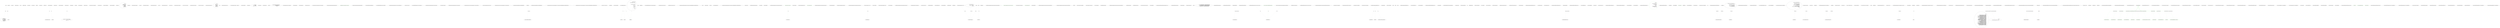 digraph  {
n57 [label="Nancy.Url", span=""];
n0 [cluster="Nancy.Url.Url()", label="Entry Nancy.Url.Url()", span="17-17"];
n1 [cluster="Nancy.Url.Url()", label="this.Scheme = ''http''", span="19-19"];
n2 [cluster="Nancy.Url.Url()", label="this.HostName = String.Empty", span="20-20"];
n3 [cluster="Nancy.Url.Url()", label="this.Port = null", span="21-21"];
n4 [cluster="Nancy.Url.Url()", label="this.BasePath = String.Empty", span="22-22"];
n5 [cluster="Nancy.Url.Url()", label="this.Path = String.Empty", span="23-23"];
n6 [cluster="Nancy.Url.Url()", label="this.Query = String.Empty", span="24-24"];
n7 [cluster="Nancy.Url.Url()", label="Exit Nancy.Url.Url()", span="17-17"];
n8 [cluster="Nancy.Url.ToString()", label="Entry Nancy.Url.ToString()", span="96-96"];
n9 [cluster="Nancy.Url.ToString()", label="return this.Scheme + ''://'' + \r\n                GetHostName(this.HostName) + \r\n                GetPort(this.Port) +\r\n                GetCorrectPath(this.BasePath) +\r\n                GetCorrectPath(this.Path) +\r\n                GetQuery(this.Query);", span="98-103"];
n10 [cluster="Nancy.Url.ToString()", label="Exit Nancy.Url.ToString()", span="96-96"];
n11 [cluster="Nancy.Url.GetHostName(string)", label="Entry Nancy.Url.GetHostName(string)", span="205-205"];
n12 [cluster="Nancy.Url.GetPort(int?)", label="Entry Nancy.Url.GetPort(int?)", span="198-198"];
n13 [cluster="Nancy.Url.GetCorrectPath(string)", label="Entry Nancy.Url.GetCorrectPath(string)", span="193-193"];
n14 [cluster="Nancy.Url.GetQuery(string)", label="Entry Nancy.Url.GetQuery(string)", span="106-106"];
n15 [cluster="Nancy.Url.GetQuery(string)", label="string.IsNullOrEmpty(query)", span="108-108"];
n17 [cluster="Nancy.Url.GetQuery(string)", label="return query.StartsWith(''?'', StringComparison.OrdinalIgnoreCase) ?\r\n                query :\r\n                string.Concat(''?'', query);", span="113-115"];
n16 [cluster="Nancy.Url.GetQuery(string)", label="return string.Empty;", span="110-110"];
n19 [cluster="string.IsNullOrEmpty(string)", label="Entry string.IsNullOrEmpty(string)", span="0-0"];
n18 [cluster="Nancy.Url.GetQuery(string)", label="Exit Nancy.Url.GetQuery(string)", span="106-106"];
n20 [cluster="string.StartsWith(string, System.StringComparison)", label="Entry string.StartsWith(string, System.StringComparison)", span="0-0"];
n21 [cluster="string.Concat(string, string)", label="Entry string.Concat(string, string)", span="0-0"];
n22 [cluster="Nancy.Url.System.ICloneable.Clone()", label="Entry Nancy.Url.System.ICloneable.Clone()", span="122-122"];
n23 [cluster="Nancy.Url.System.ICloneable.Clone()", label="return Clone();", span="124-124"];
n24 [cluster="Nancy.Url.System.ICloneable.Clone()", label="Exit Nancy.Url.System.ICloneable.Clone()", span="122-122"];
n25 [cluster="Nancy.Url.Clone()", label="Entry Nancy.Url.Clone()", span="131-131"];
n26 [cluster="Nancy.Url.Clone()", label="return new Url\r\n                       {\r\n                           BasePath = this.BasePath,\r\n                           HostName = this.HostName,\r\n                           Port = this.Port,\r\n                           Query = this.Query,\r\n                           Path = this.Path,\r\n                           Scheme = this.Scheme\r\n                       };", span="133-141"];
n27 [cluster="Nancy.Url.Clone()", label="Exit Nancy.Url.Clone()", span="131-131"];
n28 [cluster="Nancy.Url.implicit operator string(Nancy.Url)", label="Entry Nancy.Url.implicit operator string(Nancy.Url)", span="149-149"];
n29 [cluster="Nancy.Url.implicit operator string(Nancy.Url)", label="return url.ToString();", span="151-151"];
n30 [cluster="Nancy.Url.implicit operator string(Nancy.Url)", label="Exit Nancy.Url.implicit operator string(Nancy.Url)", span="149-149"];
n31 [cluster="Nancy.Url.implicit operator Nancy.Url(string)", label="Entry Nancy.Url.implicit operator Nancy.Url(string)", span="159-159"];
n32 [cluster="Nancy.Url.implicit operator Nancy.Url(string)", label="return new Uri(url);", span="161-161"];
n33 [cluster="Nancy.Url.implicit operator Nancy.Url(string)", label="Exit Nancy.Url.implicit operator Nancy.Url(string)", span="159-159"];
n34 [cluster="System.Uri.Uri(string)", label="Entry System.Uri.Uri(string)", span="0-0"];
n35 [cluster="Nancy.Url.implicit operator System.Uri(Nancy.Url)", label="Entry Nancy.Url.implicit operator System.Uri(Nancy.Url)", span="169-169"];
n36 [cluster="Nancy.Url.implicit operator System.Uri(Nancy.Url)", label="return new Uri(url.ToString(), UriKind.Absolute);", span="171-171"];
n37 [cluster="Nancy.Url.implicit operator System.Uri(Nancy.Url)", label="Exit Nancy.Url.implicit operator System.Uri(Nancy.Url)", span="169-169"];
n38 [cluster="System.Uri.Uri(string, System.UriKind)", label="Entry System.Uri.Uri(string, System.UriKind)", span="0-0"];
n39 [cluster="Nancy.Url.implicit operator Nancy.Url(System.Uri)", label="Entry Nancy.Url.implicit operator Nancy.Url(System.Uri)", span="179-179"];
n40 [cluster="Nancy.Url.implicit operator Nancy.Url(System.Uri)", label="var url = new Url\r\n            {\r\n                HostName = uri.Host,\r\n                Path = uri.LocalPath,\r\n                Port = uri.Port,\r\n                Query = uri.Query,\r\n                Scheme = uri.Scheme\r\n            }", span="181-188"];
n41 [cluster="Nancy.Url.implicit operator Nancy.Url(System.Uri)", label="return url;", span="190-190"];
n42 [cluster="Nancy.Url.implicit operator Nancy.Url(System.Uri)", label="Exit Nancy.Url.implicit operator Nancy.Url(System.Uri)", span="179-179"];
n43 [cluster="Nancy.Url.GetCorrectPath(string)", label="return (string.IsNullOrEmpty(path) || path.Equals(''/'')) ? string.Empty : path;", span="195-195"];
n44 [cluster="Nancy.Url.GetCorrectPath(string)", label="Exit Nancy.Url.GetCorrectPath(string)", span="193-193"];
n45 [cluster="string.Equals(string)", label="Entry string.Equals(string)", span="0-0"];
n46 [cluster="Nancy.Url.GetPort(int?)", label="return (!port.HasValue) ?\r\n                string.Empty : \r\n                string.Concat('':'', port.Value);", span="200-202"];
n47 [cluster="Nancy.Url.GetPort(int?)", label="Exit Nancy.Url.GetPort(int?)", span="198-198"];
n48 [cluster="string.Concat(object, object)", label="Entry string.Concat(object, object)", span="0-0"];
n49 [cluster="Nancy.Url.GetHostName(string)", label="IPAddress address", span="207-207"];
n50 [cluster="Nancy.Url.GetHostName(string)", label="IPAddress.TryParse(hostName, out address)", span="209-209"];
n52 [cluster="Nancy.Url.GetHostName(string)", label="return hostName;", span="217-217"];
n51 [cluster="Nancy.Url.GetHostName(string)", label="return (address.AddressFamily == AddressFamily.InterNetworkV6)\r\n                           ? string.Concat(''['', address.ToString(), '']'')\r\n                           : address.ToString();", span="211-213"];
n54 [cluster="System.Net.IPAddress.TryParse(string, out System.Net.IPAddress)", label="Entry System.Net.IPAddress.TryParse(string, out System.Net.IPAddress)", span="0-0"];
n53 [cluster="Nancy.Url.GetHostName(string)", label="Exit Nancy.Url.GetHostName(string)", span="205-205"];
n55 [cluster="System.Net.IPAddress.ToString()", label="Entry System.Net.IPAddress.ToString()", span="0-0"];
n56 [cluster="string.Concat(string, string, string)", label="Entry string.Concat(string, string, string)", span="0-0"];
m0_3 [cluster="System.Collections.Concurrent.ConcurrentDictionary<TKey, TValue>.ConcurrentDictionary()", file="BrowserResponseExtensionsTests.cs", label="Entry System.Collections.Concurrent.ConcurrentDictionary<TKey, TValue>.ConcurrentDictionary()", span="0-0"];
m0_0 [cluster="Nancy.Conventions.StaticContentConventionBuilder.StaticContentConventionBuilder()", file="BrowserResponseExtensionsTests.cs", label="Entry Nancy.Conventions.StaticContentConventionBuilder.StaticContentConventionBuilder()", span="19-19"];
m0_1 [cluster="Nancy.Conventions.StaticContentConventionBuilder.StaticContentConventionBuilder()", color=green, community=0, file="BrowserResponseExtensionsTests.cs", label="ResponseFactoryCache = new ConcurrentDictionary<string, Func<Response>>()", prediction=0, span="21-21"];
m0_2 [cluster="Nancy.Conventions.StaticContentConventionBuilder.StaticContentConventionBuilder()", file="BrowserResponseExtensionsTests.cs", label="Exit Nancy.Conventions.StaticContentConventionBuilder.StaticContentConventionBuilder()", span="19-19"];
m1_6 [cluster="System.ArgumentNullException.ArgumentNullException(string)", file="ConfigurableBootstrapper.cs", label="Entry System.ArgumentNullException.ArgumentNullException(string)", span="0-0"];
m1_33 [cluster="System.Threading.Tasks.TaskCompletionSource<TResult>.SetResult(TResult)", file="ConfigurableBootstrapper.cs", label="Entry System.Threading.Tasks.TaskCompletionSource<TResult>.SetResult(TResult)", span="0-0"];
m1_20 [cluster="Nancy.Routing.RouteDescription.RouteDescription(string, string, System.Func<Nancy.NancyContext, bool>)", file="ConfigurableBootstrapper.cs", label="Entry Nancy.Routing.RouteDescription.RouteDescription(string, string, System.Func<Nancy.NancyContext, bool>)", span="16-16"];
m1_32 [cluster="System.Func<T, TResult>.Invoke(T)", file="ConfigurableBootstrapper.cs", label="Entry System.Func<T, TResult>.Invoke(T)", span="0-0"];
m1_31 [cluster="System.Threading.Tasks.TaskCompletionSource<TResult>.TaskCompletionSource()", file="ConfigurableBootstrapper.cs", label="Entry System.Threading.Tasks.TaskCompletionSource<TResult>.TaskCompletionSource()", span="0-0"];
m1_13 [cluster="Nancy.Routing.Route.FromSync(Nancy.Routing.RouteDescription, System.Func<dynamic, dynamic>)", file="ConfigurableBootstrapper.cs", label="Entry Nancy.Routing.Route.FromSync(Nancy.Routing.RouteDescription, System.Func<dynamic, dynamic>)", span="68-68"];
m1_14 [cluster="Nancy.Routing.Route.FromSync(Nancy.Routing.RouteDescription, System.Func<dynamic, dynamic>)", file="ConfigurableBootstrapper.cs", label="return new Route(description, Wrap(syncFunc));", span="70-70"];
m1_15 [cluster="Nancy.Routing.Route.FromSync(Nancy.Routing.RouteDescription, System.Func<dynamic, dynamic>)", file="ConfigurableBootstrapper.cs", label="Exit Nancy.Routing.Route.FromSync(Nancy.Routing.RouteDescription, System.Func<dynamic, dynamic>)", span="68-68"];
m1_17 [cluster="Nancy.Routing.Route.FromSync(string, string, System.Func<Nancy.NancyContext, bool>, System.Func<dynamic, dynamic>)", file="ConfigurableBootstrapper.cs", label="Entry Nancy.Routing.Route.FromSync(string, string, System.Func<Nancy.NancyContext, bool>, System.Func<dynamic, dynamic>)", span="81-81"];
m1_18 [cluster="Nancy.Routing.Route.FromSync(string, string, System.Func<Nancy.NancyContext, bool>, System.Func<dynamic, dynamic>)", file="ConfigurableBootstrapper.cs", label="return FromSync(new RouteDescription(method, path, condition), syncFunc);", span="83-83"];
m1_19 [cluster="Nancy.Routing.Route.FromSync(string, string, System.Func<Nancy.NancyContext, bool>, System.Func<dynamic, dynamic>)", file="ConfigurableBootstrapper.cs", label="Exit Nancy.Routing.Route.FromSync(string, string, System.Func<Nancy.NancyContext, bool>, System.Func<dynamic, dynamic>)", span="81-81"];
m1_9 [cluster="Nancy.Routing.Route.Invoke(Nancy.DynamicDictionary, System.Threading.CancellationToken)", file="ConfigurableBootstrapper.cs", label="Entry Nancy.Routing.Route.Invoke(Nancy.DynamicDictionary, System.Threading.CancellationToken)", span="57-57"];
m1_10 [cluster="Nancy.Routing.Route.Invoke(Nancy.DynamicDictionary, System.Threading.CancellationToken)", file="ConfigurableBootstrapper.cs", label="return this.Action.Invoke(parameters, cancellationToken);", span="59-59"];
m1_11 [cluster="Nancy.Routing.Route.Invoke(Nancy.DynamicDictionary, System.Threading.CancellationToken)", file="ConfigurableBootstrapper.cs", label="Exit Nancy.Routing.Route.Invoke(Nancy.DynamicDictionary, System.Threading.CancellationToken)", span="57-57"];
m1_7 [cluster="Nancy.Routing.Route.Route(string, string, System.Func<Nancy.NancyContext, bool>, System.Func<dynamic, System.Threading.CancellationToken, System.Threading.Tasks.Task<dynamic>>)", file="ConfigurableBootstrapper.cs", label="Entry Nancy.Routing.Route.Route(string, string, System.Func<Nancy.NancyContext, bool>, System.Func<dynamic, System.Threading.CancellationToken, System.Threading.Tasks.Task<dynamic>>)", span="34-34"];
m1_8 [cluster="Nancy.Routing.Route.Route(string, string, System.Func<Nancy.NancyContext, bool>, System.Func<dynamic, System.Threading.CancellationToken, System.Threading.Tasks.Task<dynamic>>)", file="ConfigurableBootstrapper.cs", label="Exit Nancy.Routing.Route.Route(string, string, System.Func<Nancy.NancyContext, bool>, System.Func<dynamic, System.Threading.CancellationToken, System.Threading.Tasks.Task<dynamic>>)", span="34-34"];
m1_12 [cluster="System.Func<T1, T2, TResult>.Invoke(T1, T2)", file="ConfigurableBootstrapper.cs", label="Entry System.Func<T1, T2, TResult>.Invoke(T1, T2)", span="0-0"];
m1_23 [cluster="lambda expression", file="ConfigurableBootstrapper.cs", label="Entry lambda expression", span="93-109"];
m1_25 [cluster="lambda expression", file="ConfigurableBootstrapper.cs", label="var result = syncFunc.Invoke(parameters)", span="99-99"];
m1_28 [cluster="lambda expression", file="ConfigurableBootstrapper.cs", label="tcs.SetException(e)", span="105-105"];
m1_24 [cluster="lambda expression", file="ConfigurableBootstrapper.cs", label="var tcs = new TaskCompletionSource<dynamic>()", span="95-95"];
m1_26 [cluster="lambda expression", file="ConfigurableBootstrapper.cs", label="tcs.SetResult(result)", span="101-101"];
m1_29 [cluster="lambda expression", file="ConfigurableBootstrapper.cs", label="return tcs.Task;", span="108-108"];
m1_27 [cluster="lambda expression", file="ConfigurableBootstrapper.cs", label=Exception, span="103-103"];
m1_30 [cluster="lambda expression", file="ConfigurableBootstrapper.cs", label="Exit lambda expression", span="93-109"];
m1_34 [cluster="System.Threading.Tasks.TaskCompletionSource<TResult>.SetException(System.Exception)", file="ConfigurableBootstrapper.cs", label="Entry System.Threading.Tasks.TaskCompletionSource<TResult>.SetException(System.Exception)", span="0-0"];
m1_16 [cluster="Nancy.Routing.Route.Wrap(System.Func<object, object>)", file="ConfigurableBootstrapper.cs", label="Entry Nancy.Routing.Route.Wrap(System.Func<object, object>)", span="91-91"];
m1_21 [cluster="Nancy.Routing.Route.Wrap(System.Func<object, object>)", file="ConfigurableBootstrapper.cs", label="return (parameters, context) =>\r\n                {\r\n                    var tcs = new TaskCompletionSource<dynamic>();\r\n\r\n                    try\r\n                    {\r\n                        var result = syncFunc.Invoke(parameters);\r\n\r\n                        tcs.SetResult(result);\r\n                    }\r\n                    catch (Exception e)\r\n                    {\r\n                        tcs.SetException(e);\r\n                    }\r\n\r\n                    return tcs.Task;\r\n                };", span="93-109"];
m1_22 [cluster="Nancy.Routing.Route.Wrap(System.Func<object, object>)", file="ConfigurableBootstrapper.cs", label="Exit Nancy.Routing.Route.Wrap(System.Func<object, object>)", span="91-91"];
m1_0 [cluster="Nancy.Routing.Route.Route(Nancy.Routing.RouteDescription, System.Func<dynamic, System.Threading.CancellationToken, System.Threading.Tasks.Task<dynamic>>)", file="ConfigurableBootstrapper.cs", label="Entry Nancy.Routing.Route.Route(Nancy.Routing.RouteDescription, System.Func<dynamic, System.Threading.CancellationToken, System.Threading.Tasks.Task<dynamic>>)", span="16-16"];
m1_1 [cluster="Nancy.Routing.Route.Route(Nancy.Routing.RouteDescription, System.Func<dynamic, System.Threading.CancellationToken, System.Threading.Tasks.Task<dynamic>>)", file="ConfigurableBootstrapper.cs", label="action == null", span="18-18"];
m1_3 [cluster="Nancy.Routing.Route.Route(Nancy.Routing.RouteDescription, System.Func<dynamic, System.Threading.CancellationToken, System.Threading.Tasks.Task<dynamic>>)", file="ConfigurableBootstrapper.cs", label="this.Description = description", span="23-23"];
m1_4 [cluster="Nancy.Routing.Route.Route(Nancy.Routing.RouteDescription, System.Func<dynamic, System.Threading.CancellationToken, System.Threading.Tasks.Task<dynamic>>)", file="ConfigurableBootstrapper.cs", label="this.Action = action", span="24-24"];
m1_2 [cluster="Nancy.Routing.Route.Route(Nancy.Routing.RouteDescription, System.Func<dynamic, System.Threading.CancellationToken, System.Threading.Tasks.Task<dynamic>>)", file="ConfigurableBootstrapper.cs", label="throw new ArgumentNullException(''action'');", span="20-20"];
m1_5 [cluster="Nancy.Routing.Route.Route(Nancy.Routing.RouteDescription, System.Func<dynamic, System.Threading.CancellationToken, System.Threading.Tasks.Task<dynamic>>)", file="ConfigurableBootstrapper.cs", label="Exit Nancy.Routing.Route.Route(Nancy.Routing.RouteDescription, System.Func<dynamic, System.Threading.CancellationToken, System.Threading.Tasks.Task<dynamic>>)", span="16-16"];
m1_35 [file="ConfigurableBootstrapper.cs", label="Nancy.Routing.Route", span=""];
m1_36 [file="ConfigurableBootstrapper.cs", label="System.Func<object, object>", span=""];
m2_7 [cluster="Nancy.Testing.DocumentWrapper.DocumentWrapper(string)", file="ContextExtensionsTests.cs", label="Entry Nancy.Testing.DocumentWrapper.DocumentWrapper(string)", span="47-47"];
m2_24 [cluster="bool.ShouldBeTrue()", file="ContextExtensionsTests.cs", label="Entry bool.ShouldBeTrue()", span="70-70"];
m2_46 [cluster="object.ShouldEqual(object)", file="ContextExtensionsTests.cs", label="Entry object.ShouldEqual(object)", span="80-80"];
m2_30 [cluster="Nancy.Testing.Tests.ContextExtensionsTests.Should_use_jsonresponse_from_context_if_it_is_present()", file="ContextExtensionsTests.cs", label="Entry Nancy.Testing.Tests.ContextExtensionsTests.Should_use_jsonresponse_from_context_if_it_is_present()", span="48-48"];
m2_31 [cluster="Nancy.Testing.Tests.ContextExtensionsTests.Should_use_jsonresponse_from_context_if_it_is_present()", color=green, community=0, file="ContextExtensionsTests.cs", label="var model = new JsonModel() { Dummy = ''Data'' }", prediction=1, span="50-50"];
m2_32 [cluster="Nancy.Testing.Tests.ContextExtensionsTests.Should_use_jsonresponse_from_context_if_it_is_present()", file="ContextExtensionsTests.cs", label="var context = new NancyContext()", span="51-51"];
m2_33 [cluster="Nancy.Testing.Tests.ContextExtensionsTests.Should_use_jsonresponse_from_context_if_it_is_present()", file="ContextExtensionsTests.cs", label="context.Items[''@@@@JSONRESPONSE@@@@''] = model", span="52-52"];
m2_35 [cluster="Nancy.Testing.Tests.ContextExtensionsTests.Should_use_jsonresponse_from_context_if_it_is_present()", file="ContextExtensionsTests.cs", label="result.ShouldBeSameAs(model)", span="56-56"];
m2_34 [cluster="Nancy.Testing.Tests.ContextExtensionsTests.Should_use_jsonresponse_from_context_if_it_is_present()", color=green, community=0, file="ContextExtensionsTests.cs", label="var result = context.JsonBody<JsonModel>()", prediction=2, span="54-54"];
m2_36 [cluster="Nancy.Testing.Tests.ContextExtensionsTests.Should_use_jsonresponse_from_context_if_it_is_present()", file="ContextExtensionsTests.cs", label="Exit Nancy.Testing.Tests.ContextExtensionsTests.Should_use_jsonresponse_from_context_if_it_is_present()", span="48-48"];
m2_21 [cluster="System.Text.Encoding.GetBytes(string)", file="ContextExtensionsTests.cs", label="Entry System.Text.Encoding.GetBytes(string)", span="0-0"];
m2_37 [cluster="Nancy.Testing.Tests.ContextExtensionsTests.JsonModel.JsonModel()", file="ContextExtensionsTests.cs", label="Entry Nancy.Testing.Tests.ContextExtensionsTests.JsonModel.JsonModel()", span="42-42"];
m2_0 [cluster="Nancy.Testing.Tests.ContextExtensionsTests.Should_use_documentwrapper_from_context_if_it_is_present()", file="ContextExtensionsTests.cs", label="Entry Nancy.Testing.Tests.ContextExtensionsTests.Should_use_documentwrapper_from_context_if_it_is_present()", span="12-12"];
m2_1 [cluster="Nancy.Testing.Tests.ContextExtensionsTests.Should_use_documentwrapper_from_context_if_it_is_present()", file="ContextExtensionsTests.cs", label="var wrapper = new DocumentWrapper(''<html></html>'')", span="14-14"];
m2_2 [cluster="Nancy.Testing.Tests.ContextExtensionsTests.Should_use_documentwrapper_from_context_if_it_is_present()", file="ContextExtensionsTests.cs", label="var context = new NancyContext()", span="15-15"];
m2_3 [cluster="Nancy.Testing.Tests.ContextExtensionsTests.Should_use_documentwrapper_from_context_if_it_is_present()", file="ContextExtensionsTests.cs", label="context.Items[''@@@@DOCUMENT_WRAPPER@@@@''] = wrapper", span="16-16"];
m2_5 [cluster="Nancy.Testing.Tests.ContextExtensionsTests.Should_use_documentwrapper_from_context_if_it_is_present()", file="ContextExtensionsTests.cs", label="result.ShouldBeSameAs(wrapper)", span="20-20"];
m2_4 [cluster="Nancy.Testing.Tests.ContextExtensionsTests.Should_use_documentwrapper_from_context_if_it_is_present()", file="ContextExtensionsTests.cs", label="var result = context.DocumentBody()", span="18-18"];
m2_6 [cluster="Nancy.Testing.Tests.ContextExtensionsTests.Should_use_documentwrapper_from_context_if_it_is_present()", file="ContextExtensionsTests.cs", label="Exit Nancy.Testing.Tests.ContextExtensionsTests.Should_use_documentwrapper_from_context_if_it_is_present()", span="12-12"];
m2_45 [cluster="Nancy.Responses.JsonResponse<TModel>.JsonResponse(TModel)", file="ContextExtensionsTests.cs", label="Entry Nancy.Responses.JsonResponse<TModel>.JsonResponse(TModel)", span="8-8"];
m2_29 [cluster="System.IO.Stream.Write(byte[], int, int)", file="ContextExtensionsTests.cs", label="Entry System.IO.Stream.Write(byte[], int, int)", span="0-0"];
m2_8 [cluster="Nancy.NancyContext.NancyContext()", file="ContextExtensionsTests.cs", label="Entry Nancy.NancyContext.NancyContext()", span="16-16"];
m2_23 [cluster="object.ShouldBeOfType(System.Type)", file="ContextExtensionsTests.cs", label="Entry object.ShouldBeOfType(System.Type)", span="140-140"];
m2_10 [cluster="object.ShouldBeSameAs(object)", file="ContextExtensionsTests.cs", label="Entry object.ShouldBeSameAs(object)", span="115-115"];
m2_22 [cluster="Nancy.Response.Response()", file="ContextExtensionsTests.cs", label="Entry Nancy.Response.Response()", span="15-15"];
m2_25 [cluster="lambda expression", file="ContextExtensionsTests.cs", label="Entry lambda expression", span="28-32"];
m2_26 [cluster="lambda expression", file="ContextExtensionsTests.cs", label="s.Write(bodyBytes, 0, bodyBytes.Length)", span="30-30"];
m2_27 [cluster="lambda expression", file="ContextExtensionsTests.cs", label="called = true", span="31-31"];
m2_28 [cluster="lambda expression", file="ContextExtensionsTests.cs", label="Exit lambda expression", span="28-32"];
m2_39 [cluster="Nancy.Testing.Tests.ContextExtensionsTests.Should_create_new_wrapper_from_json_response_if_not_already_present()", file="ContextExtensionsTests.cs", label="Entry Nancy.Testing.Tests.ContextExtensionsTests.Should_create_new_wrapper_from_json_response_if_not_already_present()", span="60-60"];
m2_40 [cluster="Nancy.Testing.Tests.ContextExtensionsTests.Should_create_new_wrapper_from_json_response_if_not_already_present()", color=green, community=0, file="ContextExtensionsTests.cs", label="var response = new JsonResponse<JsonModel>(new JsonModel() { Dummy = ''Data'' })", prediction=3, span="62-62"];
m2_41 [cluster="Nancy.Testing.Tests.ContextExtensionsTests.Should_create_new_wrapper_from_json_response_if_not_already_present()", file="ContextExtensionsTests.cs", label="var context = new NancyContext() { Response = response }", span="63-63"];
m2_42 [cluster="Nancy.Testing.Tests.ContextExtensionsTests.Should_create_new_wrapper_from_json_response_if_not_already_present()", color=green, community=0, file="ContextExtensionsTests.cs", label="var result = context.JsonBody<JsonModel>()", prediction=4, span="65-65"];
m2_43 [cluster="Nancy.Testing.Tests.ContextExtensionsTests.Should_create_new_wrapper_from_json_response_if_not_already_present()", file="ContextExtensionsTests.cs", label="result.Dummy.ShouldEqual(''Data'')", span="67-67"];
m2_44 [cluster="Nancy.Testing.Tests.ContextExtensionsTests.Should_create_new_wrapper_from_json_response_if_not_already_present()", file="ContextExtensionsTests.cs", label="Exit Nancy.Testing.Tests.ContextExtensionsTests.Should_create_new_wrapper_from_json_response_if_not_already_present()", span="60-60"];
m2_11 [cluster="Nancy.Testing.Tests.ContextExtensionsTests.Should_create_new_wrapper_from_html_response_if_not_already_present()", file="ContextExtensionsTests.cs", label="Entry Nancy.Testing.Tests.ContextExtensionsTests.Should_create_new_wrapper_from_html_response_if_not_already_present()", span="24-24"];
m2_12 [cluster="Nancy.Testing.Tests.ContextExtensionsTests.Should_create_new_wrapper_from_html_response_if_not_already_present()", file="ContextExtensionsTests.cs", label="var called = false", span="26-26"];
m2_13 [cluster="Nancy.Testing.Tests.ContextExtensionsTests.Should_create_new_wrapper_from_html_response_if_not_already_present()", file="ContextExtensionsTests.cs", label="var bodyBytes = Encoding.ASCII.GetBytes(''<html></html>'')", span="27-27"];
m2_14 [cluster="Nancy.Testing.Tests.ContextExtensionsTests.Should_create_new_wrapper_from_html_response_if_not_already_present()", file="ContextExtensionsTests.cs", label="Action<Stream> bodyDelegate = (s) =>\r\n			{\r\n				s.Write(bodyBytes, 0, bodyBytes.Length);\r\n				called = true;\r\n			}", span="28-32"];
m2_15 [cluster="Nancy.Testing.Tests.ContextExtensionsTests.Should_create_new_wrapper_from_html_response_if_not_already_present()", file="ContextExtensionsTests.cs", label="var response = new Response { Contents = bodyDelegate }", span="33-33"];
m2_16 [cluster="Nancy.Testing.Tests.ContextExtensionsTests.Should_create_new_wrapper_from_html_response_if_not_already_present()", file="ContextExtensionsTests.cs", label="var context = new NancyContext() { Response = response }", span="34-34"];
m2_17 [cluster="Nancy.Testing.Tests.ContextExtensionsTests.Should_create_new_wrapper_from_html_response_if_not_already_present()", file="ContextExtensionsTests.cs", label="var result = context.DocumentBody()", span="36-36"];
m2_18 [cluster="Nancy.Testing.Tests.ContextExtensionsTests.Should_create_new_wrapper_from_html_response_if_not_already_present()", file="ContextExtensionsTests.cs", label="result.ShouldBeOfType(typeof(DocumentWrapper))", span="38-38"];
m2_19 [cluster="Nancy.Testing.Tests.ContextExtensionsTests.Should_create_new_wrapper_from_html_response_if_not_already_present()", file="ContextExtensionsTests.cs", label="called.ShouldBeTrue()", span="39-39"];
m2_20 [cluster="Nancy.Testing.Tests.ContextExtensionsTests.Should_create_new_wrapper_from_html_response_if_not_already_present()", file="ContextExtensionsTests.cs", label="Exit Nancy.Testing.Tests.ContextExtensionsTests.Should_create_new_wrapper_from_html_response_if_not_already_present()", span="24-24"];
m2_9 [cluster="Nancy.NancyContext.DocumentBody()", file="ContextExtensionsTests.cs", label="Entry Nancy.NancyContext.DocumentBody()", span="34-34"];
m2_38 [cluster="Nancy.NancyContext.JsonBody<TModel>()", file="ContextExtensionsTests.cs", label="Entry Nancy.NancyContext.JsonBody<TModel>()", span="47-47"];
m2_47 [file="ContextExtensionsTests.cs", label=bodyBytes, span=""];
m3_10 [cluster="System.IO.StreamWriter.StreamWriter(System.IO.Stream)", file="DefaultJsonSerializer.cs", label="Entry System.IO.StreamWriter.StreamWriter(System.IO.Stream)", span="0-0"];
m3_20 [cluster="string.Split(params char[])", file="DefaultJsonSerializer.cs", label="Entry string.Split(params char[])", span="0-0"];
m3_11 [cluster="Nancy.Json.JavaScriptSerializer.JavaScriptSerializer(Nancy.Json.JavaScriptTypeResolver, bool, int, int)", file="DefaultJsonSerializer.cs", label="Entry Nancy.Json.JavaScriptSerializer.JavaScriptSerializer(Nancy.Json.JavaScriptTypeResolver, bool, int, int)", span="74-74"];
m3_3 [cluster="Nancy.Responses.DefaultJsonSerializer.IsJsonType(string)", file="DefaultJsonSerializer.cs", label="Entry Nancy.Responses.DefaultJsonSerializer.IsJsonType(string)", span="47-47"];
m3_14 [cluster="Nancy.Responses.DefaultJsonSerializer.IsJsonType(string)", file="DefaultJsonSerializer.cs", label="string.IsNullOrEmpty(contentType)", span="49-49"];
m3_16 [cluster="Nancy.Responses.DefaultJsonSerializer.IsJsonType(string)", file="DefaultJsonSerializer.cs", label="var contentMimeType = contentType.Split(';')[0]", span="54-54"];
m3_15 [cluster="Nancy.Responses.DefaultJsonSerializer.IsJsonType(string)", file="DefaultJsonSerializer.cs", label="return false;", span="51-51"];
m3_17 [cluster="Nancy.Responses.DefaultJsonSerializer.IsJsonType(string)", file="DefaultJsonSerializer.cs", label="return contentMimeType.Equals(''application/json'', StringComparison.InvariantCultureIgnoreCase) ||\r\n                   contentMimeType.Equals(''text/json'', StringComparison.InvariantCultureIgnoreCase) ||\r\n                  (contentMimeType.StartsWith(''application/vnd'', StringComparison.InvariantCultureIgnoreCase) &&\r\n                   contentMimeType.EndsWith(''+json'', StringComparison.InvariantCultureIgnoreCase));", span="56-59"];
m3_18 [cluster="Nancy.Responses.DefaultJsonSerializer.IsJsonType(string)", file="DefaultJsonSerializer.cs", label="Exit Nancy.Responses.DefaultJsonSerializer.IsJsonType(string)", span="47-47"];
m3_0 [cluster="Nancy.Responses.DefaultJsonSerializer.CanSerialize(string)", file="DefaultJsonSerializer.cs", label="Entry Nancy.Responses.DefaultJsonSerializer.CanSerialize(string)", span="13-13"];
m3_1 [cluster="Nancy.Responses.DefaultJsonSerializer.CanSerialize(string)", file="DefaultJsonSerializer.cs", label="return this.IsJsonType(contentType);", span="15-15"];
m3_2 [cluster="Nancy.Responses.DefaultJsonSerializer.CanSerialize(string)", file="DefaultJsonSerializer.cs", label="Exit Nancy.Responses.DefaultJsonSerializer.CanSerialize(string)", span="13-13"];
m3_4 [cluster="Nancy.Responses.DefaultJsonSerializer.Serialize<TModel>(string, TModel, System.IO.Stream)", file="DefaultJsonSerializer.cs", label="Entry Nancy.Responses.DefaultJsonSerializer.Serialize<TModel>(string, TModel, System.IO.Stream)", span="25-25"];
m3_5 [cluster="Nancy.Responses.DefaultJsonSerializer.Serialize<TModel>(string, TModel, System.IO.Stream)", color=green, community=0, file="DefaultJsonSerializer.cs", label="var writer = new StreamWriter(new UnclosableStreamWrapper(outputStream))", prediction=5, span="29-29"];
m3_8 [cluster="Nancy.Responses.DefaultJsonSerializer.Serialize<TModel>(string, TModel, System.IO.Stream)", file="DefaultJsonSerializer.cs", label="serializer.Serialize(model, writer)", span="33-33"];
m3_6 [cluster="Nancy.Responses.DefaultJsonSerializer.Serialize<TModel>(string, TModel, System.IO.Stream)", file="DefaultJsonSerializer.cs", label="var serializer = new JavaScriptSerializer(null, false, JsonSettings.MaxJsonLength, JsonSettings.MaxRecursions)", span="29-29"];
m3_7 [cluster="Nancy.Responses.DefaultJsonSerializer.Serialize<TModel>(string, TModel, System.IO.Stream)", file="DefaultJsonSerializer.cs", label="serializer.RegisterConverters(JsonSettings.Converters)", span="31-31"];
m3_9 [cluster="Nancy.Responses.DefaultJsonSerializer.Serialize<TModel>(string, TModel, System.IO.Stream)", file="DefaultJsonSerializer.cs", label="Exit Nancy.Responses.DefaultJsonSerializer.Serialize<TModel>(string, TModel, System.IO.Stream)", span="25-25"];
m3_12 [cluster="Nancy.Json.JavaScriptSerializer.RegisterConverters(System.Collections.Generic.IEnumerable<Nancy.Json.JavaScriptConverter>)", file="DefaultJsonSerializer.cs", label="Entry Nancy.Json.JavaScriptSerializer.RegisterConverters(System.Collections.Generic.IEnumerable<Nancy.Json.JavaScriptConverter>)", span="429-429"];
m3_23 [cluster="string.EndsWith(string, System.StringComparison)", file="DefaultJsonSerializer.cs", label="Entry string.EndsWith(string, System.StringComparison)", span="0-0"];
m3_13 [cluster="Nancy.Json.JavaScriptSerializer.Serialize(object, System.IO.TextWriter)", file="DefaultJsonSerializer.cs", label="Entry Nancy.Json.JavaScriptSerializer.Serialize(object, System.IO.TextWriter)", span="465-465"];
m3_21 [cluster="string.Equals(string, System.StringComparison)", file="DefaultJsonSerializer.cs", label="Entry string.Equals(string, System.StringComparison)", span="0-0"];
m3_22 [cluster="string.StartsWith(string, System.StringComparison)", file="DefaultJsonSerializer.cs", label="Entry string.StartsWith(string, System.StringComparison)", span="0-0"];
m3_24 [file="DefaultJsonSerializer.cs", label="Nancy.Responses.DefaultJsonSerializer", span=""];
m4_20 [cluster="Nancy.Responses.GenericFileResponse.IsSafeFilePath(string, string)", file="GenericFileResponse.cs", label="Entry Nancy.Responses.GenericFileResponse.IsSafeFilePath(string, string)", span="58-58"];
m4_21 [cluster="Nancy.Responses.GenericFileResponse.IsSafeFilePath(string, string)", file="GenericFileResponse.cs", label="string.IsNullOrEmpty(RootPath)", span="60-60"];
m4_23 [cluster="Nancy.Responses.GenericFileResponse.IsSafeFilePath(string, string)", file="GenericFileResponse.cs", label="!Path.HasExtension(filePath)", span="65-65"];
m4_25 [cluster="Nancy.Responses.GenericFileResponse.IsSafeFilePath(string, string)", file="GenericFileResponse.cs", label="!File.Exists(filePath)", span="70-70"];
m4_27 [cluster="Nancy.Responses.GenericFileResponse.IsSafeFilePath(string, string)", file="GenericFileResponse.cs", label="var fullPath = Path.GetFullPath(filePath)", span="75-75"];
m4_28 [cluster="Nancy.Responses.GenericFileResponse.IsSafeFilePath(string, string)", file="GenericFileResponse.cs", label="return fullPath.StartsWith(rootPath, StringComparison.Ordinal);", span="77-77"];
m4_22 [cluster="Nancy.Responses.GenericFileResponse.IsSafeFilePath(string, string)", file="GenericFileResponse.cs", label="return false;", span="62-62"];
m4_24 [cluster="Nancy.Responses.GenericFileResponse.IsSafeFilePath(string, string)", file="GenericFileResponse.cs", label="return false;", span="67-67"];
m4_26 [cluster="Nancy.Responses.GenericFileResponse.IsSafeFilePath(string, string)", file="GenericFileResponse.cs", label="return false;", span="72-72"];
m4_29 [cluster="Nancy.Responses.GenericFileResponse.IsSafeFilePath(string, string)", file="GenericFileResponse.cs", label="Exit Nancy.Responses.GenericFileResponse.IsSafeFilePath(string, string)", span="58-58"];
m4_18 [cluster="System.IO.FileStream.Read(byte[], int, int)", file="GenericFileResponse.cs", label="Entry System.IO.FileStream.Read(byte[], int, int)", span="0-0"];
m4_33 [cluster="System.IO.Path.GetFullPath(string)", file="GenericFileResponse.cs", label="Entry System.IO.Path.GetFullPath(string)", span="0-0"];
m4_5 [cluster="Nancy.Responses.GenericFileResponse.InitializeGenericFileResonse(string, string)", file="GenericFileResponse.cs", label="Entry Nancy.Responses.GenericFileResponse.InitializeGenericFileResonse(string, string)", span="80-80"];
m4_35 [cluster="Nancy.Responses.GenericFileResponse.InitializeGenericFileResonse(string, string)", file="GenericFileResponse.cs", label="string.IsNullOrEmpty(filePath)", span="82-82"];
m4_38 [cluster="Nancy.Responses.GenericFileResponse.InitializeGenericFileResonse(string, string)", file="GenericFileResponse.cs", label="var fullPath = Path.IsPathRooted(filePath) ? filePath : Path.Combine(RootPath, filePath)", span="88-88"];
m4_46 [cluster="Nancy.Responses.GenericFileResponse.InitializeGenericFileResonse(string, string)", file="GenericFileResponse.cs", label="this.ContentType = contentType", span="103-103"];
m4_36 [cluster="Nancy.Responses.GenericFileResponse.InitializeGenericFileResonse(string, string)", file="GenericFileResponse.cs", label="this.StatusCode = HttpStatusCode.NotFound", span="84-84"];
m4_37 [cluster="Nancy.Responses.GenericFileResponse.InitializeGenericFileResonse(string, string)", file="GenericFileResponse.cs", label="return;", span="85-85"];
m4_39 [cluster="Nancy.Responses.GenericFileResponse.InitializeGenericFileResonse(string, string)", file="GenericFileResponse.cs", label="!IsSafeFilePath(RootPath, fullPath)", span="90-90"];
m4_41 [cluster="Nancy.Responses.GenericFileResponse.InitializeGenericFileResonse(string, string)", file="GenericFileResponse.cs", label="this.Filename = Path.GetFileName(fullPath)", span="96-96"];
m4_42 [cluster="Nancy.Responses.GenericFileResponse.InitializeGenericFileResonse(string, string)", file="GenericFileResponse.cs", label="var fi = new FileInfo(fullPath)", span="98-98"];
m4_45 [cluster="Nancy.Responses.GenericFileResponse.InitializeGenericFileResonse(string, string)", file="GenericFileResponse.cs", label="this.Contents = GetFileContent(fullPath)", span="102-102"];
m4_40 [cluster="Nancy.Responses.GenericFileResponse.InitializeGenericFileResonse(string, string)", file="GenericFileResponse.cs", label="this.StatusCode = HttpStatusCode.NotFound", span="92-92"];
m4_43 [cluster="Nancy.Responses.GenericFileResponse.InitializeGenericFileResonse(string, string)", file="GenericFileResponse.cs", label="this.Headers[''ETag''] = fi.LastWriteTimeUtc.Ticks.ToString(''x'')", span="100-100"];
m4_44 [cluster="Nancy.Responses.GenericFileResponse.InitializeGenericFileResonse(string, string)", file="GenericFileResponse.cs", label="this.Headers[''Last-Modified''] = fi.LastWriteTimeUtc.ToString(''R'')", span="101-101"];
m4_47 [cluster="Nancy.Responses.GenericFileResponse.InitializeGenericFileResonse(string, string)", file="GenericFileResponse.cs", label="this.StatusCode = HttpStatusCode.OK", span="104-104"];
m4_48 [cluster="Nancy.Responses.GenericFileResponse.InitializeGenericFileResonse(string, string)", file="GenericFileResponse.cs", label="Exit Nancy.Responses.GenericFileResponse.InitializeGenericFileResonse(string, string)", span="80-80"];
m4_54 [cluster="System.DateTime.ToString(string)", file="GenericFileResponse.cs", label="Entry System.DateTime.ToString(string)", span="0-0"];
m4_50 [cluster="System.IO.Path.Combine(string, string)", file="GenericFileResponse.cs", label="Entry System.IO.Path.Combine(string, string)", span="0-0"];
m4_2 [cluster="Nancy.Responses.GenericFileResponse.GenericFileResponse(string, string)", file="GenericFileResponse.cs", label="Entry Nancy.Responses.GenericFileResponse.GenericFileResponse(string, string)", span="30-30"];
m4_3 [cluster="Nancy.Responses.GenericFileResponse.GenericFileResponse(string, string)", file="GenericFileResponse.cs", label="InitializeGenericFileResonse(filePath, contentType)", span="32-32"];
m4_4 [cluster="Nancy.Responses.GenericFileResponse.GenericFileResponse(string, string)", file="GenericFileResponse.cs", label="Exit Nancy.Responses.GenericFileResponse.GenericFileResponse(string, string)", span="30-30"];
m4_31 [cluster="System.IO.Path.HasExtension(string)", file="GenericFileResponse.cs", label="Entry System.IO.Path.HasExtension(string)", span="0-0"];
m4_17 [cluster="System.IO.File.OpenRead(string)", file="GenericFileResponse.cs", label="Entry System.IO.File.OpenRead(string)", span="0-0"];
m4_53 [cluster="long.ToString(string)", file="GenericFileResponse.cs", label="Entry long.ToString(string)", span="0-0"];
m4_19 [cluster="System.IO.Stream.Write(byte[], int, int)", file="GenericFileResponse.cs", label="Entry System.IO.Stream.Write(byte[], int, int)", span="0-0"];
m4_0 [cluster="Nancy.Responses.GenericFileResponse.GenericFileResponse(string)", file="GenericFileResponse.cs", label="Entry Nancy.Responses.GenericFileResponse.GenericFileResponse(string)", span="19-19"];
m4_1 [cluster="Nancy.Responses.GenericFileResponse.GenericFileResponse(string)", file="GenericFileResponse.cs", label="Exit Nancy.Responses.GenericFileResponse.GenericFileResponse(string)", span="19-19"];
m4_51 [cluster="System.IO.Path.GetFileName(string)", file="GenericFileResponse.cs", label="Entry System.IO.Path.GetFileName(string)", span="0-0"];
m4_52 [cluster="System.IO.FileInfo.FileInfo(string)", file="GenericFileResponse.cs", label="Entry System.IO.FileInfo.FileInfo(string)", span="0-0"];
m4_6 [cluster="Nancy.Responses.GenericFileResponse.GetFileContent(string)", file="GenericFileResponse.cs", label="Entry Nancy.Responses.GenericFileResponse.GetFileContent(string)", span="41-41"];
m4_7 [cluster="Nancy.Responses.GenericFileResponse.GetFileContent(string)", color=green, community=0, file="GenericFileResponse.cs", label="return stream =>\r\n            {\r\n                using (var file = File.OpenRead(filePath))\r\n                {\r\n                    var buffer = new byte[4096];\r\n                    var read = -1;\r\n                    while (read != 0)\r\n                    {                                   \r\n                        read = file.Read(buffer, 0, buffer.Length);\r\n                        stream.Write(buffer, 0, read);\r\n                    }\r\n                }\r\n            };", prediction=6, span="43-55"];
m4_8 [cluster="Nancy.Responses.GenericFileResponse.GetFileContent(string)", file="GenericFileResponse.cs", label="Exit Nancy.Responses.GenericFileResponse.GetFileContent(string)", span="41-41"];
m4_9 [cluster="lambda expression", file="GenericFileResponse.cs", label="Entry lambda expression", span="43-55"];
m4_10 [cluster="lambda expression", file="GenericFileResponse.cs", label="var file = File.OpenRead(filePath)", span="45-45"];
m4_11 [cluster="lambda expression", color=green, community=0, file="GenericFileResponse.cs", label="var buffer = new byte[4096]", prediction=7, span="47-47"];
m4_16 [cluster="lambda expression", file="GenericFileResponse.cs", label="Exit lambda expression", span="43-55"];
m4_49 [cluster="System.IO.Path.IsPathRooted(string)", file="GenericFileResponse.cs", label="Entry System.IO.Path.IsPathRooted(string)", span="0-0"];
m4_32 [cluster="System.IO.File.Exists(string)", file="GenericFileResponse.cs", label="Entry System.IO.File.Exists(string)", span="0-0"];
m4_34 [cluster="string.StartsWith(string, System.StringComparison)", file="GenericFileResponse.cs", label="Entry string.StartsWith(string, System.StringComparison)", span="0-0"];
m4_55 [file="GenericFileResponse.cs", label="Nancy.Responses.GenericFileResponse", span=""];
m4_56 [file="GenericFileResponse.cs", label=string, span=""];
m5_9 [cluster="Nancy.Testing.NancyContextExtensions.DocumentBody(Nancy.NancyContext)", file="NancyContextExtensions.cs", label="Entry Nancy.Testing.NancyContextExtensions.DocumentBody(Nancy.NancyContext)", span="34-34"];
m5_10 [cluster="Nancy.Testing.NancyContextExtensions.DocumentBody(Nancy.NancyContext)", file="NancyContextExtensions.cs", label="return Cache(context, DOCUMENT_WRAPPER_KEY_NAME, () =>\r\n			{\r\n				using (var contentsStream = new MemoryStream())\r\n				{\r\n					context.Response.Contents.Invoke(contentsStream);\r\n					contentsStream.Position = 0;\r\n					return new DocumentWrapper(contentsStream);\r\n				}\r\n			});", span="36-44"];
m5_11 [cluster="Nancy.Testing.NancyContextExtensions.DocumentBody(Nancy.NancyContext)", file="NancyContextExtensions.cs", label="Exit Nancy.Testing.NancyContextExtensions.DocumentBody(Nancy.NancyContext)", span="34-34"];
m5_34 [cluster="Nancy.Json.JavaScriptSerializer.JavaScriptSerializer()", file="NancyContextExtensions.cs", label="Entry Nancy.Json.JavaScriptSerializer.JavaScriptSerializer()", span="64-64"];
m5_33 [cluster="System.IO.StreamReader.StreamReader(System.IO.Stream)", file="NancyContextExtensions.cs", label="Entry System.IO.StreamReader.StreamReader(System.IO.Stream)", span="0-0"];
m5_35 [cluster="System.IO.StreamReader.ReadToEnd()", file="NancyContextExtensions.cs", label="Entry System.IO.StreamReader.ReadToEnd()", span="0-0"];
m5_7 [cluster="System.Collections.Generic.IDictionary<TKey, TValue>.ContainsKey(TKey)", file="NancyContextExtensions.cs", label="Entry System.Collections.Generic.IDictionary<TKey, TValue>.ContainsKey(TKey)", span="0-0"];
m5_24 [cluster="lambda expression", file="NancyContextExtensions.cs", label="Entry lambda expression", span="49-62"];
m5_14 [cluster="lambda expression", file="NancyContextExtensions.cs", label="context.Response.Contents.Invoke(contentsStream)", span="40-40"];
m5_12 [cluster="lambda expression", file="NancyContextExtensions.cs", label="Entry lambda expression", span="36-44"];
m5_13 [cluster="lambda expression", file="NancyContextExtensions.cs", label="var contentsStream = new MemoryStream()", span="38-38"];
m5_15 [cluster="lambda expression", file="NancyContextExtensions.cs", label="contentsStream.Position = 0", span="41-41"];
m5_16 [cluster="lambda expression", file="NancyContextExtensions.cs", label="return new DocumentWrapper(contentsStream);", span="42-42"];
m5_17 [cluster="lambda expression", file="NancyContextExtensions.cs", label="Exit lambda expression", span="36-44"];
m5_26 [cluster="lambda expression", file="NancyContextExtensions.cs", label="context.Response.Contents.Invoke(contentsStream)", span="53-53"];
m5_25 [cluster="lambda expression", file="NancyContextExtensions.cs", label="var contentsStream = new MemoryStream()", span="51-51"];
m5_27 [cluster="lambda expression", file="NancyContextExtensions.cs", label="contentsStream.Position = 0", span="54-54"];
m5_28 [cluster="lambda expression", file="NancyContextExtensions.cs", label="var contents = new StreamReader(contentsStream)", span="55-55"];
m5_29 [cluster="lambda expression", file="NancyContextExtensions.cs", label="var serializer = new JavaScriptSerializer()", span="57-57"];
m5_30 [cluster="lambda expression", file="NancyContextExtensions.cs", label="var model = serializer.Deserialize<TModel>(contents.ReadToEnd())", span="58-58"];
m5_31 [cluster="lambda expression", file="NancyContextExtensions.cs", label="return model;", span="59-59"];
m5_32 [cluster="lambda expression", file="NancyContextExtensions.cs", label="Exit lambda expression", span="49-62"];
m5_36 [cluster="Nancy.Json.JavaScriptSerializer.Deserialize<T>(string)", file="NancyContextExtensions.cs", label="Entry Nancy.Json.JavaScriptSerializer.Deserialize<T>(string)", span="181-181"];
m5_19 [cluster="System.Action<T>.Invoke(T)", file="NancyContextExtensions.cs", label="Entry System.Action<T>.Invoke(T)", span="0-0"];
m5_0 [cluster="Nancy.Testing.NancyContextExtensions.Cache<T>(Nancy.NancyContext, string, System.Func<T>)", file="NancyContextExtensions.cs", label="Entry Nancy.Testing.NancyContextExtensions.Cache<T>(Nancy.NancyContext, string, System.Func<T>)", span="14-14"];
m5_1 [cluster="Nancy.Testing.NancyContextExtensions.Cache<T>(Nancy.NancyContext, string, System.Func<T>)", file="NancyContextExtensions.cs", label="context.Items.ContainsKey(key)", span="19-19"];
m5_2 [cluster="Nancy.Testing.NancyContextExtensions.Cache<T>(Nancy.NancyContext, string, System.Func<T>)", file="NancyContextExtensions.cs", label="return (T)context.Items[key];", span="21-21"];
m5_3 [cluster="Nancy.Testing.NancyContextExtensions.Cache<T>(Nancy.NancyContext, string, System.Func<T>)", file="NancyContextExtensions.cs", label="T data = getData.Invoke()", span="24-24"];
m5_4 [cluster="Nancy.Testing.NancyContextExtensions.Cache<T>(Nancy.NancyContext, string, System.Func<T>)", file="NancyContextExtensions.cs", label="context.Items[key] = data", span="25-25"];
m5_5 [cluster="Nancy.Testing.NancyContextExtensions.Cache<T>(Nancy.NancyContext, string, System.Func<T>)", file="NancyContextExtensions.cs", label="return data;", span="26-26"];
m5_6 [cluster="Nancy.Testing.NancyContextExtensions.Cache<T>(Nancy.NancyContext, string, System.Func<T>)", file="NancyContextExtensions.cs", label="Exit Nancy.Testing.NancyContextExtensions.Cache<T>(Nancy.NancyContext, string, System.Func<T>)", span="14-14"];
m5_21 [cluster="Nancy.Testing.NancyContextExtensions.JsonBody<TModel>(Nancy.NancyContext)", file="NancyContextExtensions.cs", label="Entry Nancy.Testing.NancyContextExtensions.JsonBody<TModel>(Nancy.NancyContext)", span="47-47"];
m5_22 [cluster="Nancy.Testing.NancyContextExtensions.JsonBody<TModel>(Nancy.NancyContext)", file="NancyContextExtensions.cs", label="return Cache(context, JSONRESPONSE_KEY_NAME, () =>\r\n			{\r\n				using (var contentsStream = new MemoryStream())\r\n				{\r\n					context.Response.Contents.Invoke(contentsStream);\r\n					contentsStream.Position = 0;\r\n					using (var contents = new StreamReader(contentsStream))\r\n					{\r\n						var serializer = new JavaScriptSerializer();\r\n						var model = serializer.Deserialize<TModel>(contents.ReadToEnd());\r\n						return model;\r\n					}\r\n				}\r\n			});", span="49-62"];
m5_23 [cluster="Nancy.Testing.NancyContextExtensions.JsonBody<TModel>(Nancy.NancyContext)", file="NancyContextExtensions.cs", label="Exit Nancy.Testing.NancyContextExtensions.JsonBody<TModel>(Nancy.NancyContext)", span="47-47"];
m5_8 [cluster="System.Func<TResult>.Invoke()", file="NancyContextExtensions.cs", label="Entry System.Func<TResult>.Invoke()", span="0-0"];
m5_20 [cluster="Nancy.Testing.DocumentWrapper.DocumentWrapper(System.IO.Stream)", file="NancyContextExtensions.cs", label="Entry Nancy.Testing.DocumentWrapper.DocumentWrapper(System.IO.Stream)", span="28-28"];
m5_18 [cluster="System.IO.MemoryStream.MemoryStream()", file="NancyContextExtensions.cs", label="Entry System.IO.MemoryStream.MemoryStream()", span="0-0"];
m5_37 [file="NancyContextExtensions.cs", label="Nancy.NancyContext", span=""];
m5_38 [file="NancyContextExtensions.cs", label="Nancy.NancyContext", span=""];
m6_9 [cluster="Nancy.Bootstrapper.NancyInternalConfiguration.GetTypeRegistations()", file="NancyInternalConfiguration.cs", label="Entry Nancy.Bootstrapper.NancyInternalConfiguration.GetTypeRegistations()", span="141-141"];
m6_10 [cluster="Nancy.Bootstrapper.NancyInternalConfiguration.GetTypeRegistations()", file="NancyInternalConfiguration.cs", label="return new[]\r\n            {\r\n                new TypeRegistration(typeof(IRouteResolver), this.RouteResolver),\r\n                new TypeRegistration(typeof(INancyEngine), this.NancyEngine),\r\n                new TypeRegistration(typeof(IModuleKeyGenerator), this.ModuleKeyGenerator),\r\n                new TypeRegistration(typeof(IRouteCache), this.RouteCache),\r\n                new TypeRegistration(typeof(IRouteCacheProvider), this.RouteCacheProvider),\r\n                new TypeRegistration(typeof(IRoutePatternMatcher), this.RoutePatternMatcher),\r\n                new TypeRegistration(typeof(IViewLocator), this.ViewLocator),\r\n                new TypeRegistration(typeof(IViewFactory), this.ViewFactory),\r\n                new TypeRegistration(typeof(INancyContextFactory), this.ContextFactory),\r\n                new TypeRegistration(typeof(INancyModuleBuilder), this.NancyModuleBuilder),\r\n                new TypeRegistration(typeof(IResponseFormatter), this.ResponseFormatter),\r\n                new TypeRegistration(typeof(IModelBinderLocator), this.ModelBinderLocator), \r\n                new TypeRegistration(typeof(IBinder), this.Binder), \r\n                new TypeRegistration(typeof(BindingDefaults), this.BindingDefaults), \r\n                new TypeRegistration(typeof(IFieldNameConverter), this.FieldNameConverter), \r\n                new TypeRegistration(typeof(IViewResolver), this.ViewResolver),\r\n                new TypeRegistration(typeof(IViewCache), this.ViewCache),\r\n                new TypeRegistration(typeof(IRenderContextFactory), this.RenderContextFactory),\r\n                new TypeRegistration(typeof(IViewLocationCache), this.ViewLocationCache),\r\n                new TypeRegistration(typeof(IViewLocationProvider), this.ViewLocationProvider),\r\n                new TypeRegistration(typeof(IErrorHandler), this.ErrorHandler), \r\n                new TypeRegistration(typeof(ICsrfTokenValidator), this.CsrfTokenValidator), \r\n                new TypeRegistration(typeof(IObjectSerializer), this.ObjectSerializer), \r\n            };", span="143-168"];
m6_11 [cluster="Nancy.Bootstrapper.NancyInternalConfiguration.GetTypeRegistations()", file="NancyInternalConfiguration.cs", label="Exit Nancy.Bootstrapper.NancyInternalConfiguration.GetTypeRegistations()", span="141-141"];
m6_12 [cluster="Nancy.Bootstrapper.TypeRegistration.TypeRegistration(System.Type, System.Type)", file="NancyInternalConfiguration.cs", label="Entry Nancy.Bootstrapper.TypeRegistration.TypeRegistration(System.Type, System.Type)", span="14-14"];
m6_3 [cluster="Nancy.Bootstrapper.NancyInternalConfiguration.WithOverrides(System.Action<Nancy.Bootstrapper.NancyInternalConfiguration>)", file="NancyInternalConfiguration.cs", label="Entry Nancy.Bootstrapper.NancyInternalConfiguration.WithOverrides(System.Action<Nancy.Bootstrapper.NancyInternalConfiguration>)", span="128-128"];
m6_4 [cluster="Nancy.Bootstrapper.NancyInternalConfiguration.WithOverrides(System.Action<Nancy.Bootstrapper.NancyInternalConfiguration>)", file="NancyInternalConfiguration.cs", label="var configuration = Default", span="130-130"];
m6_5 [cluster="Nancy.Bootstrapper.NancyInternalConfiguration.WithOverrides(System.Action<Nancy.Bootstrapper.NancyInternalConfiguration>)", file="NancyInternalConfiguration.cs", label="configurationBuilder.Invoke(configuration)", span="132-132"];
m6_6 [cluster="Nancy.Bootstrapper.NancyInternalConfiguration.WithOverrides(System.Action<Nancy.Bootstrapper.NancyInternalConfiguration>)", file="NancyInternalConfiguration.cs", label="return configuration;", span="134-134"];
m6_7 [cluster="Nancy.Bootstrapper.NancyInternalConfiguration.WithOverrides(System.Action<Nancy.Bootstrapper.NancyInternalConfiguration>)", file="NancyInternalConfiguration.cs", label="Exit Nancy.Bootstrapper.NancyInternalConfiguration.WithOverrides(System.Action<Nancy.Bootstrapper.NancyInternalConfiguration>)", span="128-128"];
m6_16 [cluster="Nancy.Bootstrapper.CollectionTypeRegistration.CollectionTypeRegistration(System.Type, System.Collections.Generic.IEnumerable<System.Type>)", file="NancyInternalConfiguration.cs", label="Entry Nancy.Bootstrapper.CollectionTypeRegistration.CollectionTypeRegistration(System.Type, System.Collections.Generic.IEnumerable<System.Type>)", span="19-19"];
m6_8 [cluster="System.Action<T>.Invoke(T)", file="NancyInternalConfiguration.cs", label="Entry System.Action<T>.Invoke(T)", span="0-0"];
m6_0 [cluster="lambda expression", file="NancyInternalConfiguration.cs", label="Entry lambda expression", span="114-114"];
m6_1 [cluster="lambda expression", file="NancyInternalConfiguration.cs", label="tr.RegistrationType == null", span="114-114"];
m6_2 [cluster="lambda expression", file="NancyInternalConfiguration.cs", label="Exit lambda expression", span="114-114"];
m6_13 [cluster="Nancy.Bootstrapper.NancyInternalConfiguration.GetCollectionTypeRegistrations()", file="NancyInternalConfiguration.cs", label="Entry Nancy.Bootstrapper.NancyInternalConfiguration.GetCollectionTypeRegistrations()", span="175-175"];
m6_14 [cluster="Nancy.Bootstrapper.NancyInternalConfiguration.GetCollectionTypeRegistrations()", file="NancyInternalConfiguration.cs", label="return new[]\r\n            {\r\n                new CollectionTypeRegistration(typeof(ISerializer), this.Serializers), \r\n            };", span="177-180"];
m6_15 [cluster="Nancy.Bootstrapper.NancyInternalConfiguration.GetCollectionTypeRegistrations()", file="NancyInternalConfiguration.cs", label="Exit Nancy.Bootstrapper.NancyInternalConfiguration.GetCollectionTypeRegistrations()", span="175-175"];
m6_17 [file="NancyInternalConfiguration.cs", label="Nancy.Bootstrapper.NancyInternalConfiguration", span=""];
m7_26 [cluster="Nancy.IO.UnclosableStreamWrapper.Write(byte[], int, int)", file="UnclosableStreamWrapper.cs", label="Entry Nancy.IO.UnclosableStreamWrapper.Write(byte[], int, int)", span="240-240"];
m7_27 [cluster="Nancy.IO.UnclosableStreamWrapper.Write(byte[], int, int)", color=green, community=0, file="UnclosableStreamWrapper.cs", label="this.baseStream.Write(buffer, offset, count)", prediction=8, span="242-242"];
m7_28 [cluster="Nancy.IO.UnclosableStreamWrapper.Write(byte[], int, int)", file="UnclosableStreamWrapper.cs", label="Exit Nancy.IO.UnclosableStreamWrapper.Write(byte[], int, int)", span="240-240"];
m7_5 [cluster="System.ArgumentNullException.ArgumentNullException(string)", file="UnclosableStreamWrapper.cs", label="Entry System.ArgumentNullException.ArgumentNullException(string)", span="0-0"];
m7_17 [cluster="System.IO.Stream.Seek(long, System.IO.SeekOrigin)", file="UnclosableStreamWrapper.cs", label="Entry System.IO.Stream.Seek(long, System.IO.SeekOrigin)", span="0-0"];
m7_14 [cluster="Nancy.IO.UnclosableStreamWrapper.Seek(long, System.IO.SeekOrigin)", file="UnclosableStreamWrapper.cs", label="Entry Nancy.IO.UnclosableStreamWrapper.Seek(long, System.IO.SeekOrigin)", span="210-210"];
m7_15 [cluster="Nancy.IO.UnclosableStreamWrapper.Seek(long, System.IO.SeekOrigin)", color=green, community=0, file="UnclosableStreamWrapper.cs", label="return this.baseStream.Seek(offset, origin);", prediction=8, span="212-212"];
m7_16 [cluster="Nancy.IO.UnclosableStreamWrapper.Seek(long, System.IO.SeekOrigin)", file="UnclosableStreamWrapper.cs", label="Exit Nancy.IO.UnclosableStreamWrapper.Seek(long, System.IO.SeekOrigin)", span="210-210"];
m7_41 [cluster="System.IO.Stream.EndRead(System.IAsyncResult)", file="UnclosableStreamWrapper.cs", label="Entry System.IO.Stream.EndRead(System.IAsyncResult)", span="0-0"];
m7_21 [cluster="System.IO.Stream.SetLength(long)", file="UnclosableStreamWrapper.cs", label="Entry System.IO.Stream.SetLength(long)", span="0-0"];
m7_29 [cluster="System.IO.Stream.Write(byte[], int, int)", file="UnclosableStreamWrapper.cs", label="Entry System.IO.Stream.Write(byte[], int, int)", span="0-0"];
m7_42 [cluster="Nancy.IO.UnclosableStreamWrapper.EndWrite(System.IAsyncResult)", file="UnclosableStreamWrapper.cs", label="Entry Nancy.IO.UnclosableStreamWrapper.EndWrite(System.IAsyncResult)", span="285-285"];
m7_43 [cluster="Nancy.IO.UnclosableStreamWrapper.EndWrite(System.IAsyncResult)", color=green, community=0, file="UnclosableStreamWrapper.cs", label="this.baseStream.EndWrite(asyncResult)", prediction=8, span="287-287"];
m7_44 [cluster="Nancy.IO.UnclosableStreamWrapper.EndWrite(System.IAsyncResult)", file="UnclosableStreamWrapper.cs", label="Exit Nancy.IO.UnclosableStreamWrapper.EndWrite(System.IAsyncResult)", span="285-285"];
m7_38 [cluster="Nancy.IO.UnclosableStreamWrapper.EndRead(System.IAsyncResult)", file="UnclosableStreamWrapper.cs", label="Entry Nancy.IO.UnclosableStreamWrapper.EndRead(System.IAsyncResult)", span="276-276"];
m7_39 [cluster="Nancy.IO.UnclosableStreamWrapper.EndRead(System.IAsyncResult)", color=green, community=0, file="UnclosableStreamWrapper.cs", label="return this.baseStream.EndRead(asyncResult);", prediction=8, span="278-278"];
m7_40 [cluster="Nancy.IO.UnclosableStreamWrapper.EndRead(System.IAsyncResult)", file="UnclosableStreamWrapper.cs", label="Exit Nancy.IO.UnclosableStreamWrapper.EndRead(System.IAsyncResult)", span="276-276"];
m7_50 [cluster="Nancy.IO.UnclosableStreamWrapper.WriteByte(byte)", file="UnclosableStreamWrapper.cs", label="Entry Nancy.IO.UnclosableStreamWrapper.WriteByte(byte)", span="306-306"];
m7_51 [cluster="Nancy.IO.UnclosableStreamWrapper.WriteByte(byte)", color=green, community=0, file="UnclosableStreamWrapper.cs", label="this.baseStream.WriteByte(value)", prediction=8, span="308-308"];
m7_52 [cluster="Nancy.IO.UnclosableStreamWrapper.WriteByte(byte)", file="UnclosableStreamWrapper.cs", label="Exit Nancy.IO.UnclosableStreamWrapper.WriteByte(byte)", span="306-306"];
m7_33 [cluster="System.IO.Stream.BeginRead(byte[], int, int, System.AsyncCallback, object)", file="UnclosableStreamWrapper.cs", label="Entry System.IO.Stream.BeginRead(byte[], int, int, System.AsyncCallback, object)", span="0-0"];
m7_37 [cluster="System.IO.Stream.BeginWrite(byte[], int, int, System.AsyncCallback, object)", file="UnclosableStreamWrapper.cs", label="Entry System.IO.Stream.BeginWrite(byte[], int, int, System.AsyncCallback, object)", span="0-0"];
m7_13 [cluster="System.IO.Stream.Flush()", file="UnclosableStreamWrapper.cs", label="Entry System.IO.Stream.Flush()", span="0-0"];
m7_25 [cluster="System.IO.Stream.Read(byte[], int, int)", file="UnclosableStreamWrapper.cs", label="Entry System.IO.Stream.Read(byte[], int, int)", span="0-0"];
m7_46 [cluster="Nancy.IO.UnclosableStreamWrapper.ReadByte()", file="UnclosableStreamWrapper.cs", label="Entry Nancy.IO.UnclosableStreamWrapper.ReadByte()", span="297-297"];
m7_47 [cluster="Nancy.IO.UnclosableStreamWrapper.ReadByte()", color=green, community=0, file="UnclosableStreamWrapper.cs", label="return this.baseStream.ReadByte();", prediction=8, span="299-299"];
m7_48 [cluster="Nancy.IO.UnclosableStreamWrapper.ReadByte()", file="UnclosableStreamWrapper.cs", label="Exit Nancy.IO.UnclosableStreamWrapper.ReadByte()", span="297-297"];
m7_53 [cluster="System.IO.Stream.WriteByte(byte)", file="UnclosableStreamWrapper.cs", label="Entry System.IO.Stream.WriteByte(byte)", span="0-0"];
m7_49 [cluster="System.IO.Stream.ReadByte()", file="UnclosableStreamWrapper.cs", label="Entry System.IO.Stream.ReadByte()", span="0-0"];
m7_0 [cluster="Nancy.IO.UnclosableStreamWrapper.UnclosableStreamWrapper(System.IO.Stream)", file="UnclosableStreamWrapper.cs", label="Entry Nancy.IO.UnclosableStreamWrapper.UnclosableStreamWrapper(System.IO.Stream)", span="22-22"];
m7_1 [cluster="Nancy.IO.UnclosableStreamWrapper.UnclosableStreamWrapper(System.IO.Stream)", color=green, community=0, file="UnclosableStreamWrapper.cs", label="baseStream == null", prediction=14, span="24-24"];
m7_2 [cluster="Nancy.IO.UnclosableStreamWrapper.UnclosableStreamWrapper(System.IO.Stream)", color=green, community=0, file="UnclosableStreamWrapper.cs", label="throw new ArgumentNullException(''baseStream'');", prediction=15, span="26-26"];
m7_3 [cluster="Nancy.IO.UnclosableStreamWrapper.UnclosableStreamWrapper(System.IO.Stream)", color=green, community=0, file="UnclosableStreamWrapper.cs", label="this.baseStream = baseStream", prediction=16, span="29-29"];
m7_4 [cluster="Nancy.IO.UnclosableStreamWrapper.UnclosableStreamWrapper(System.IO.Stream)", file="UnclosableStreamWrapper.cs", label="Exit Nancy.IO.UnclosableStreamWrapper.UnclosableStreamWrapper(System.IO.Stream)", span="22-22"];
m7_34 [cluster="Nancy.IO.UnclosableStreamWrapper.BeginWrite(byte[], int, int, System.AsyncCallback, object)", file="UnclosableStreamWrapper.cs", label="Entry Nancy.IO.UnclosableStreamWrapper.BeginWrite(byte[], int, int, System.AsyncCallback, object)", span="264-264"];
m7_35 [cluster="Nancy.IO.UnclosableStreamWrapper.BeginWrite(byte[], int, int, System.AsyncCallback, object)", color=green, community=0, file="UnclosableStreamWrapper.cs", label="return this.baseStream.BeginWrite(buffer, offset, count, callback, state);", prediction=8, span="266-266"];
m7_36 [cluster="Nancy.IO.UnclosableStreamWrapper.BeginWrite(byte[], int, int, System.AsyncCallback, object)", file="UnclosableStreamWrapper.cs", label="Exit Nancy.IO.UnclosableStreamWrapper.BeginWrite(byte[], int, int, System.AsyncCallback, object)", span="264-264"];
m7_45 [cluster="System.IO.Stream.EndWrite(System.IAsyncResult)", file="UnclosableStreamWrapper.cs", label="Entry System.IO.Stream.EndWrite(System.IAsyncResult)", span="0-0"];
m7_18 [cluster="Nancy.IO.UnclosableStreamWrapper.SetLength(long)", file="UnclosableStreamWrapper.cs", label="Entry Nancy.IO.UnclosableStreamWrapper.SetLength(long)", span="219-219"];
m7_19 [cluster="Nancy.IO.UnclosableStreamWrapper.SetLength(long)", color=green, community=0, file="UnclosableStreamWrapper.cs", label="this.baseStream.SetLength(value)", prediction=8, span="221-221"];
m7_20 [cluster="Nancy.IO.UnclosableStreamWrapper.SetLength(long)", file="UnclosableStreamWrapper.cs", label="Exit Nancy.IO.UnclosableStreamWrapper.SetLength(long)", span="219-219"];
m7_22 [cluster="Nancy.IO.UnclosableStreamWrapper.Read(byte[], int, int)", file="UnclosableStreamWrapper.cs", label="Entry Nancy.IO.UnclosableStreamWrapper.Read(byte[], int, int)", span="231-231"];
m7_23 [cluster="Nancy.IO.UnclosableStreamWrapper.Read(byte[], int, int)", color=green, community=0, file="UnclosableStreamWrapper.cs", label="return this.baseStream.Read(buffer, offset, count);", prediction=8, span="233-233"];
m7_24 [cluster="Nancy.IO.UnclosableStreamWrapper.Read(byte[], int, int)", file="UnclosableStreamWrapper.cs", label="Exit Nancy.IO.UnclosableStreamWrapper.Read(byte[], int, int)", span="231-231"];
m7_10 [cluster="Nancy.IO.UnclosableStreamWrapper.Flush()", file="UnclosableStreamWrapper.cs", label="Entry Nancy.IO.UnclosableStreamWrapper.Flush()", span="198-198"];
m7_11 [cluster="Nancy.IO.UnclosableStreamWrapper.Flush()", color=green, community=0, file="UnclosableStreamWrapper.cs", label="this.baseStream.Flush()", prediction=8, span="200-200"];
m7_12 [cluster="Nancy.IO.UnclosableStreamWrapper.Flush()", file="UnclosableStreamWrapper.cs", label="Exit Nancy.IO.UnclosableStreamWrapper.Flush()", span="198-198"];
m7_30 [cluster="Nancy.IO.UnclosableStreamWrapper.BeginRead(byte[], int, int, System.AsyncCallback, object)", file="UnclosableStreamWrapper.cs", label="Entry Nancy.IO.UnclosableStreamWrapper.BeginRead(byte[], int, int, System.AsyncCallback, object)", span="252-252"];
m7_31 [cluster="Nancy.IO.UnclosableStreamWrapper.BeginRead(byte[], int, int, System.AsyncCallback, object)", color=green, community=0, file="UnclosableStreamWrapper.cs", label="return this.baseStream.BeginRead(buffer, offset, count, callback, state);", prediction=8, span="254-254"];
m7_32 [cluster="Nancy.IO.UnclosableStreamWrapper.BeginRead(byte[], int, int, System.AsyncCallback, object)", file="UnclosableStreamWrapper.cs", label="Exit Nancy.IO.UnclosableStreamWrapper.BeginRead(byte[], int, int, System.AsyncCallback, object)", span="252-252"];
m7_56 [file="UnclosableStreamWrapper.cs", label="Nancy.IO.UnclosableStreamWrapper", span=""];
n57 -> n9  [color=darkseagreen4, key=1, label="Nancy.Url", style=dashed];
n57 -> n23  [color=darkseagreen4, key=1, label="Nancy.Url", style=dashed];
n11 -> n50  [color=darkseagreen4, key=1, label=string, style=dashed];
n11 -> n52  [color=darkseagreen4, key=1, label=string, style=dashed];
n14 -> n17  [color=darkseagreen4, key=1, label=string, style=dashed];
m1_24 -> m1_26  [color=darkseagreen4, key=1, label=tcs, style=dashed];
m1_24 -> m1_28  [color=darkseagreen4, key=1, label=tcs, style=dashed];
m1_24 -> m1_29  [color=darkseagreen4, key=1, label=tcs, style=dashed];
m1_21 -> m1_28  [color=darkseagreen4, key=1, label=e, style=dashed];
m1_35 -> m1_10  [color=darkseagreen4, key=1, label="Nancy.Routing.Route", style=dashed];
m2_31 -> m2_35  [color=green, key=1, label=model, style=dashed];
m2_1 -> m2_5  [color=darkseagreen4, key=1, label=wrapper, style=dashed];
m2_27 -> m2_19  [color=darkseagreen4, key=1, label=called, style=dashed];
m2_13 -> m2_26  [color=darkseagreen4, key=1, label=bodyBytes, style=dashed];
m2_14 -> m2_26  [color=darkseagreen4, key=1, label="System.IO.Stream", style=dashed];
m2_47 -> m2_26  [color=darkseagreen4, key=1, label=bodyBytes, style=dashed];
m3_4 -> m3_8  [color=darkseagreen4, key=1, label=TModel, style=dashed];
m3_5 -> m3_8  [color=green, key=1, label=writer, style=dashed];
m3_6 -> m3_8  [color=darkseagreen4, key=1, label=serializer, style=dashed];
m3_24 -> m3_1  [color=darkseagreen4, key=1, label="Nancy.Responses.DefaultJsonSerializer", style=dashed];
m4_20 -> m4_23  [color=darkseagreen4, key=1, label=string, style=dashed];
m4_20 -> m4_25  [color=darkseagreen4, key=1, label=string, style=dashed];
m4_20 -> m4_28  [color=darkseagreen4, key=1, label=string, style=dashed];
m4_55 -> m4_3  [color=darkseagreen4, key=1, label="Nancy.Responses.GenericFileResponse", style=dashed];
m5_9 -> m5_14  [color=darkseagreen4, key=1, label="Nancy.NancyContext", style=dashed];
m5_10 -> m5_12  [color=darkseagreen4, key=1, label="lambda expression", style=dashed];
m5_13 -> m5_16  [color=darkseagreen4, key=1, label=contentsStream, style=dashed];
m5_0 -> m5_2  [color=darkseagreen4, key=1, label="Nancy.NancyContext", style=dashed];
m5_3 -> m5_5  [color=darkseagreen4, key=1, label=data, style=dashed];
m5_21 -> m5_26  [color=darkseagreen4, key=1, label="Nancy.NancyContext", style=dashed];
m5_22 -> m5_24  [color=darkseagreen4, key=1, label="lambda expression", style=dashed];
m5_37 -> m5_14  [color=darkseagreen4, key=1, label="Nancy.NancyContext", style=dashed];
m5_38 -> m5_26  [color=darkseagreen4, key=1, label="Nancy.NancyContext", style=dashed];
m6_3 -> m6_5  [color=darkseagreen4, key=1, label="System.Action<Nancy.Bootstrapper.NancyInternalConfiguration>", style=dashed];
m6_4 -> m6_6  [color=darkseagreen4, key=1, label=configuration, style=dashed];
m6_17 -> m6_10  [color=darkseagreen4, key=1, label="Nancy.Bootstrapper.NancyInternalConfiguration", style=dashed];
m6_17 -> m6_14  [color=darkseagreen4, key=1, label="Nancy.Bootstrapper.NancyInternalConfiguration", style=dashed];
m7_56 -> m7_11  [color=green, key=1, label="Nancy.IO.UnclosableStreamWrapper", style=dashed];
m7_56 -> m7_15  [color=green, key=1, label="Nancy.IO.UnclosableStreamWrapper", style=dashed];
m7_56 -> m7_19  [color=green, key=1, label="Nancy.IO.UnclosableStreamWrapper", style=dashed];
m7_56 -> m7_23  [color=green, key=1, label="Nancy.IO.UnclosableStreamWrapper", style=dashed];
m7_56 -> m7_27  [color=green, key=1, label="Nancy.IO.UnclosableStreamWrapper", style=dashed];
m7_56 -> m7_31  [color=green, key=1, label="Nancy.IO.UnclosableStreamWrapper", style=dashed];
m7_56 -> m7_35  [color=green, key=1, label="Nancy.IO.UnclosableStreamWrapper", style=dashed];
m7_56 -> m7_39  [color=green, key=1, label="Nancy.IO.UnclosableStreamWrapper", style=dashed];
m7_56 -> m7_43  [color=green, key=1, label="Nancy.IO.UnclosableStreamWrapper", style=dashed];
m7_56 -> m7_47  [color=green, key=1, label="Nancy.IO.UnclosableStreamWrapper", style=dashed];
m7_56 -> m7_51  [color=green, key=1, label="Nancy.IO.UnclosableStreamWrapper", style=dashed];
}
